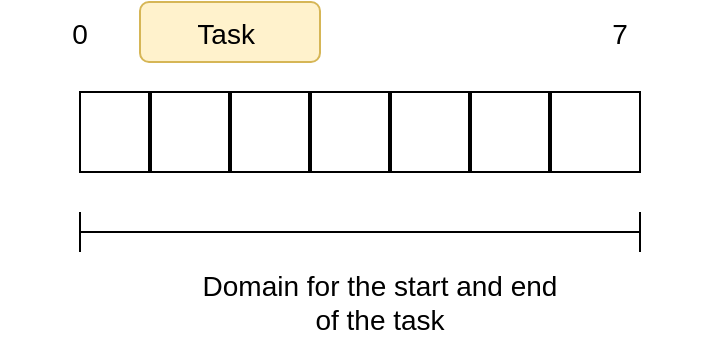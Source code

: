 <mxfile>
    <diagram id="4xPb0-XFX1dJhD42FFiL" name="Page-1">
        <mxGraphModel dx="534" dy="1374" grid="1" gridSize="10" guides="1" tooltips="1" connect="1" arrows="1" fold="1" page="1" pageScale="1" pageWidth="850" pageHeight="1100" math="0" shadow="0">
            <root>
                <mxCell id="0"/>
                <mxCell id="1" parent="0"/>
                <mxCell id="2" value="" style="rounded=0;whiteSpace=wrap;html=1;" vertex="1" parent="1">
                    <mxGeometry x="40" y="680" width="280" height="40" as="geometry"/>
                </mxCell>
                <mxCell id="3" value="" style="line;strokeWidth=2;direction=south;html=1;" vertex="1" parent="1">
                    <mxGeometry x="70" y="680" width="10" height="40" as="geometry"/>
                </mxCell>
                <mxCell id="9" value="" style="line;strokeWidth=2;direction=south;html=1;" vertex="1" parent="1">
                    <mxGeometry x="110" y="680" width="10" height="40" as="geometry"/>
                </mxCell>
                <mxCell id="10" value="" style="line;strokeWidth=2;direction=south;html=1;" vertex="1" parent="1">
                    <mxGeometry x="150" y="680" width="10" height="40" as="geometry"/>
                </mxCell>
                <mxCell id="11" value="" style="line;strokeWidth=2;direction=south;html=1;" vertex="1" parent="1">
                    <mxGeometry x="190" y="680" width="10" height="40" as="geometry"/>
                </mxCell>
                <mxCell id="12" value="" style="line;strokeWidth=2;direction=south;html=1;" vertex="1" parent="1">
                    <mxGeometry x="230" y="680" width="10" height="40" as="geometry"/>
                </mxCell>
                <mxCell id="13" value="" style="line;strokeWidth=2;direction=south;html=1;" vertex="1" parent="1">
                    <mxGeometry x="270" y="680" width="10" height="40" as="geometry"/>
                </mxCell>
                <mxCell id="14" value="" style="shape=crossbar;whiteSpace=wrap;html=1;rounded=1;" vertex="1" parent="1">
                    <mxGeometry x="40" y="740" width="280" height="20" as="geometry"/>
                </mxCell>
                <UserObject label="&lt;font style=&quot;font-size: 14px&quot;&gt;Domain for the start and end of the task&lt;/font&gt;" placeholders="1" name="Variable" id="15">
                    <mxCell style="text;html=1;strokeColor=none;fillColor=none;align=center;verticalAlign=middle;whiteSpace=wrap;overflow=hidden;" vertex="1" parent="1">
                        <mxGeometry x="100" y="760" width="180" height="50" as="geometry"/>
                    </mxCell>
                </UserObject>
                <UserObject label="0" placeholders="1" name="Variable" id="16">
                    <mxCell style="text;html=1;strokeColor=none;fillColor=none;align=center;verticalAlign=middle;whiteSpace=wrap;overflow=hidden;fontSize=14;" vertex="1" parent="1">
                        <mxGeometry y="640" width="80" height="20" as="geometry"/>
                    </mxCell>
                </UserObject>
                <UserObject label="7" placeholders="1" name="Variable" id="17">
                    <mxCell style="text;html=1;strokeColor=none;fillColor=none;align=center;verticalAlign=middle;whiteSpace=wrap;overflow=hidden;fontSize=14;" vertex="1" parent="1">
                        <mxGeometry x="270" y="640" width="80" height="20" as="geometry"/>
                    </mxCell>
                </UserObject>
                <mxCell id="18" value="" style="rounded=1;whiteSpace=wrap;html=1;fontSize=14;fillColor=#fff2cc;strokeColor=#d6b656;" vertex="1" parent="1">
                    <mxGeometry x="70" y="635" width="90" height="30" as="geometry"/>
                </mxCell>
                <UserObject label="Task&amp;nbsp;" placeholders="1" name="Variable" id="19">
                    <mxCell style="text;html=1;strokeColor=none;fillColor=none;align=center;verticalAlign=middle;whiteSpace=wrap;overflow=hidden;fontSize=14;" vertex="1" parent="1">
                        <mxGeometry x="75" y="640" width="80" height="20" as="geometry"/>
                    </mxCell>
                </UserObject>
            </root>
        </mxGraphModel>
    </diagram>
</mxfile>